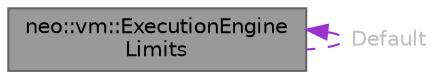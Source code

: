 digraph "neo::vm::ExecutionEngineLimits"
{
 // LATEX_PDF_SIZE
  bgcolor="transparent";
  edge [fontname=Helvetica,fontsize=10,labelfontname=Helvetica,labelfontsize=10];
  node [fontname=Helvetica,fontsize=10,shape=box,height=0.2,width=0.4];
  Node1 [id="Node000001",label="neo::vm::ExecutionEngine\lLimits",height=0.2,width=0.4,color="gray40", fillcolor="grey60", style="filled", fontcolor="black",tooltip="Represents the restrictions on the VM."];
  Node1 -> Node1 [id="edge1_Node000001_Node000001",dir="back",color="darkorchid3",style="dashed",tooltip=" ",label=<<TABLE CELLBORDER="0" BORDER="0"><TR><TD VALIGN="top" ALIGN="LEFT" CELLPADDING="1" CELLSPACING="0">Default</TD></TR>
</TABLE>> ,fontcolor="grey" ];
}
